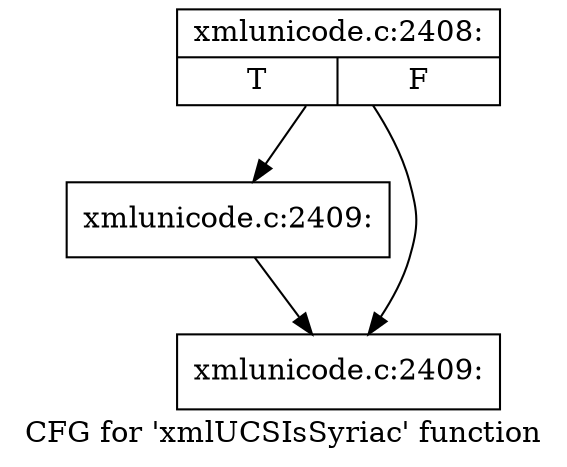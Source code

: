 digraph "CFG for 'xmlUCSIsSyriac' function" {
	label="CFG for 'xmlUCSIsSyriac' function";

	Node0x4e4add0 [shape=record,label="{xmlunicode.c:2408:|{<s0>T|<s1>F}}"];
	Node0x4e4add0 -> Node0x4e8e0b0;
	Node0x4e4add0 -> Node0x4e4b010;
	Node0x4e8e0b0 [shape=record,label="{xmlunicode.c:2409:}"];
	Node0x4e8e0b0 -> Node0x4e4b010;
	Node0x4e4b010 [shape=record,label="{xmlunicode.c:2409:}"];
}
